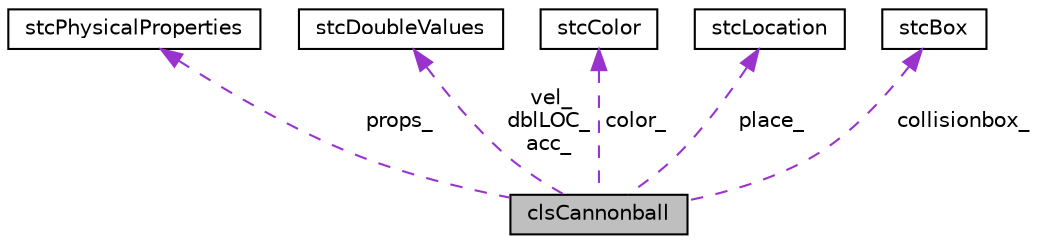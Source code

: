 digraph "clsCannonball"
{
  edge [fontname="Helvetica",fontsize="10",labelfontname="Helvetica",labelfontsize="10"];
  node [fontname="Helvetica",fontsize="10",shape=record];
  Node1 [label="clsCannonball",height=0.2,width=0.4,color="black", fillcolor="grey75", style="filled", fontcolor="black"];
  Node2 -> Node1 [dir="back",color="darkorchid3",fontsize="10",style="dashed",label=" props_" ,fontname="Helvetica"];
  Node2 [label="stcPhysicalProperties",height=0.2,width=0.4,color="black", fillcolor="white", style="filled",URL="$d3/d8b/a00059.html"];
  Node3 -> Node1 [dir="back",color="darkorchid3",fontsize="10",style="dashed",label=" vel_\ndblLOC_\nacc_" ,fontname="Helvetica"];
  Node3 [label="stcDoubleValues",height=0.2,width=0.4,color="black", fillcolor="white", style="filled",URL="$d4/d6d/a00055.html"];
  Node4 -> Node1 [dir="back",color="darkorchid3",fontsize="10",style="dashed",label=" color_" ,fontname="Helvetica"];
  Node4 [label="stcColor",height=0.2,width=0.4,color="black", fillcolor="white", style="filled",URL="$dc/ddf/a00067.html"];
  Node5 -> Node1 [dir="back",color="darkorchid3",fontsize="10",style="dashed",label=" place_" ,fontname="Helvetica"];
  Node5 [label="stcLocation",height=0.2,width=0.4,color="black", fillcolor="white", style="filled",URL="$d1/d1e/a00087.html"];
  Node6 -> Node1 [dir="back",color="darkorchid3",fontsize="10",style="dashed",label=" collisionbox_" ,fontname="Helvetica"];
  Node6 [label="stcBox",height=0.2,width=0.4,color="black", fillcolor="white", style="filled",URL="$d1/d6f/a00063.html"];
}
